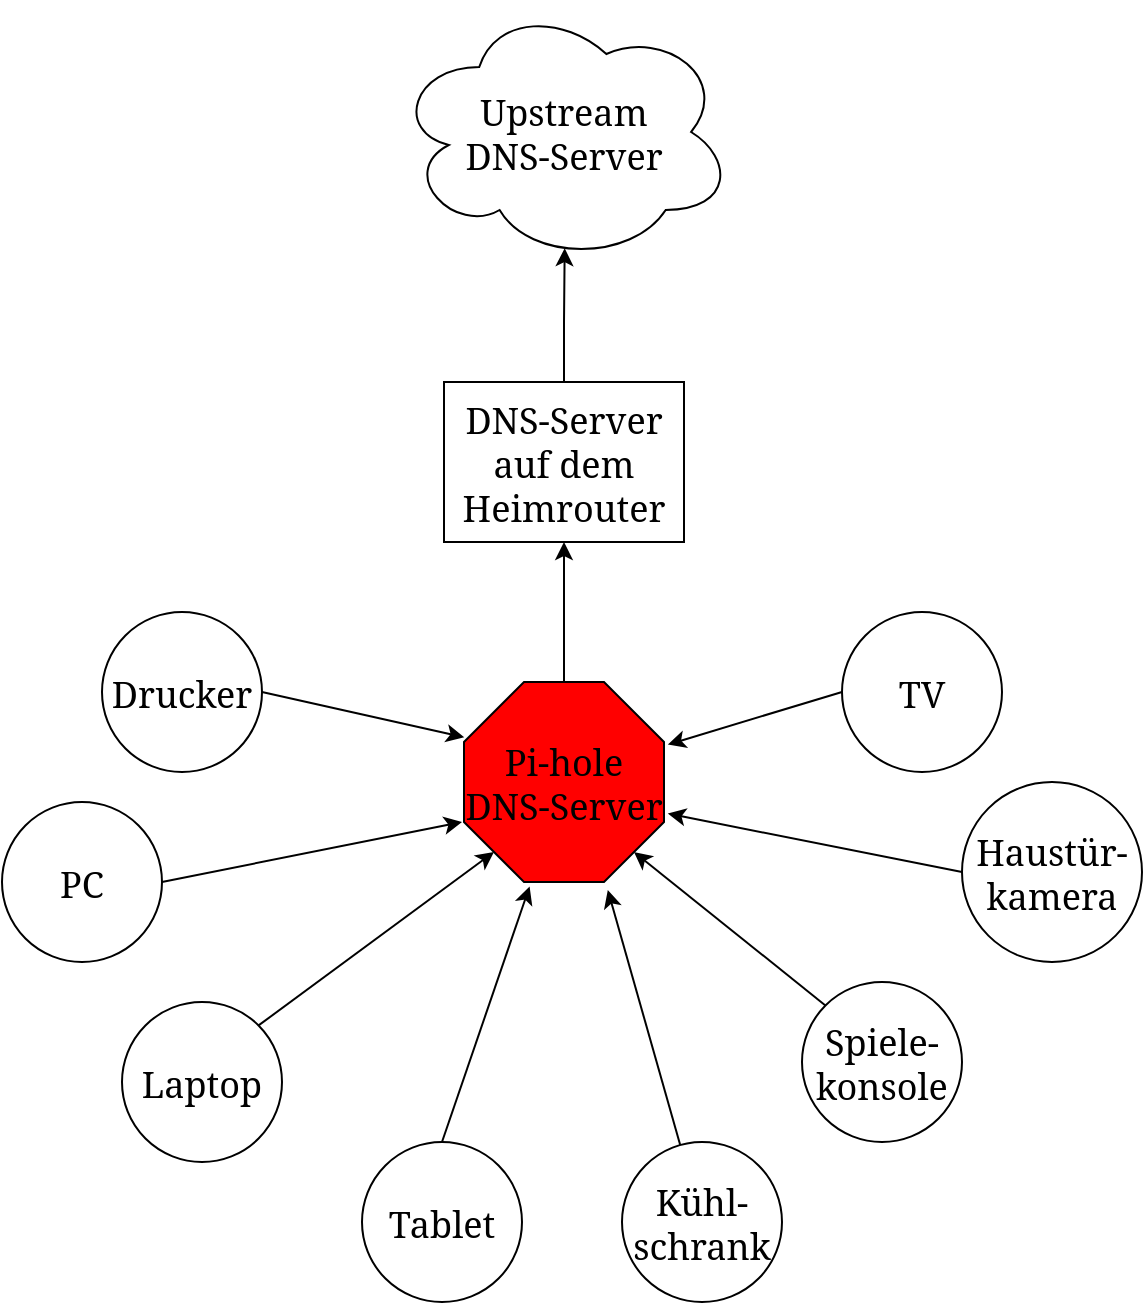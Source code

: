 <mxfile version="28.2.5">
  <diagram name="Page-1" id="55a83fd1-7818-8e21-69c5-c3457e3827bb">
    <mxGraphModel dx="805" dy="717" grid="1" gridSize="10" guides="1" tooltips="1" connect="1" arrows="1" fold="1" page="1" pageScale="1" pageWidth="1100" pageHeight="850" background="none" math="0" shadow="0">
      <root>
        <mxCell id="0" />
        <mxCell id="1" parent="0" />
        <mxCell id="OHsQAV0jZeQ9pRgXLDrz-15" value="Upstream&#xa;DNS-Server" style="ellipse;shape=cloud;labelPosition=center;verticalLabelPosition=middle;align=center;verticalAlign=middle;fontSize=18;fontFamily=Noto Serif;" parent="1" vertex="1">
          <mxGeometry x="426.25" y="120" width="169.5" height="130" as="geometry" />
        </mxCell>
        <mxCell id="OHsQAV0jZeQ9pRgXLDrz-21" value="" style="edgeStyle=orthogonalEdgeStyle;rounded=0;orthogonalLoop=1;jettySize=auto;entryX=0.5;entryY=1;entryDx=0;entryDy=0;" parent="1" source="OHsQAV0jZeQ9pRgXLDrz-16" target="OHsQAV0jZeQ9pRgXLDrz-18" edge="1">
          <mxGeometry relative="1" as="geometry" />
        </mxCell>
        <mxCell id="OHsQAV0jZeQ9pRgXLDrz-16" value="Pi-hole&#xa;DNS-Server" style="shape=mxgraph.basic.octagon2;align=center;verticalAlign=middle;dx=15;fontSize=18;labelBackgroundColor=none;fillColor=#FF0000;fontFamily=Noto Serif;" parent="1" vertex="1">
          <mxGeometry x="461" y="460" width="100" height="100" as="geometry" />
        </mxCell>
        <mxCell id="OHsQAV0jZeQ9pRgXLDrz-20" value="" style="edgeStyle=orthogonalEdgeStyle;rounded=0;orthogonalLoop=1;jettySize=auto;exitX=0.5;exitY=0;exitDx=0;exitDy=0;entryX=0.502;entryY=0.947;entryDx=0;entryDy=0;entryPerimeter=0;" parent="1" source="OHsQAV0jZeQ9pRgXLDrz-18" target="OHsQAV0jZeQ9pRgXLDrz-15" edge="1">
          <mxGeometry relative="1" as="geometry" />
        </mxCell>
        <mxCell id="OHsQAV0jZeQ9pRgXLDrz-18" value="DNS-Server&#xa;auf dem&#xa;Heimrouter" style="fontSize=18;fontFamily=Noto Serif;" parent="1" vertex="1">
          <mxGeometry x="451" y="310" width="120" height="80" as="geometry" />
        </mxCell>
        <mxCell id="OHsQAV0jZeQ9pRgXLDrz-19" value="Drucker" style="ellipse;fontSize=18;fontFamily=Noto Serif;" parent="1" vertex="1">
          <mxGeometry x="280" y="425" width="80" height="80" as="geometry" />
        </mxCell>
        <mxCell id="OHsQAV0jZeQ9pRgXLDrz-22" value="PC" style="ellipse;fontSize=18;fontFamily=Noto Serif;" parent="1" vertex="1">
          <mxGeometry x="230" y="520" width="80" height="80" as="geometry" />
        </mxCell>
        <mxCell id="OHsQAV0jZeQ9pRgXLDrz-23" value="Laptop" style="ellipse;fontSize=18;fontFamily=Noto Serif;" parent="1" vertex="1">
          <mxGeometry x="290" y="620" width="80" height="80" as="geometry" />
        </mxCell>
        <mxCell id="OHsQAV0jZeQ9pRgXLDrz-24" value="Tablet" style="ellipse;fontSize=18;fontFamily=Noto Serif;" parent="1" vertex="1">
          <mxGeometry x="410" y="690" width="80" height="80" as="geometry" />
        </mxCell>
        <mxCell id="OHsQAV0jZeQ9pRgXLDrz-25" value="Kühl-&#xa;schrank" style="ellipse;fontSize=18;fontFamily=Noto Serif;" parent="1" vertex="1">
          <mxGeometry x="540" y="690" width="80" height="80" as="geometry" />
        </mxCell>
        <mxCell id="OHsQAV0jZeQ9pRgXLDrz-26" value="Spiele-&#xa;konsole" style="ellipse;fontSize=18;fontFamily=Noto Serif;" parent="1" vertex="1">
          <mxGeometry x="630" y="610" width="80" height="80" as="geometry" />
        </mxCell>
        <mxCell id="OHsQAV0jZeQ9pRgXLDrz-27" value="TV" style="ellipse;fontSize=18;fontFamily=Noto Serif;" parent="1" vertex="1">
          <mxGeometry x="650" y="425" width="80" height="80" as="geometry" />
        </mxCell>
        <mxCell id="OHsQAV0jZeQ9pRgXLDrz-28" value="Haustür-&#xa;kamera" style="ellipse;fontSize=18;fontFamily=Noto Serif;" parent="1" vertex="1">
          <mxGeometry x="710" y="510" width="90" height="90" as="geometry" />
        </mxCell>
        <mxCell id="OHsQAV0jZeQ9pRgXLDrz-30" value="" style="edgeStyle=none;orthogonalLoop=1;jettySize=auto;rounded=0;entryX=0.001;entryY=0.276;entryDx=0;entryDy=0;entryPerimeter=0;exitX=1;exitY=0.5;exitDx=0;exitDy=0;" parent="1" source="OHsQAV0jZeQ9pRgXLDrz-19" target="OHsQAV0jZeQ9pRgXLDrz-16" edge="1">
          <mxGeometry width="100" relative="1" as="geometry">
            <mxPoint x="260" y="370" as="sourcePoint" />
            <mxPoint x="360" y="370" as="targetPoint" />
            <Array as="points" />
          </mxGeometry>
        </mxCell>
        <mxCell id="OHsQAV0jZeQ9pRgXLDrz-31" value="" style="edgeStyle=none;orthogonalLoop=1;jettySize=auto;rounded=0;exitX=1;exitY=0.5;exitDx=0;exitDy=0;" parent="1" source="OHsQAV0jZeQ9pRgXLDrz-22" edge="1">
          <mxGeometry width="100" relative="1" as="geometry">
            <mxPoint x="295.25" y="530" as="sourcePoint" />
            <mxPoint x="460" y="530" as="targetPoint" />
            <Array as="points" />
          </mxGeometry>
        </mxCell>
        <mxCell id="OHsQAV0jZeQ9pRgXLDrz-32" value="" style="edgeStyle=none;orthogonalLoop=1;jettySize=auto;rounded=0;exitX=1;exitY=0;exitDx=0;exitDy=0;entryX=0;entryY=0;entryDx=15;entryDy=85;entryPerimeter=0;" parent="1" source="OHsQAV0jZeQ9pRgXLDrz-23" target="OHsQAV0jZeQ9pRgXLDrz-16" edge="1">
          <mxGeometry width="100" relative="1" as="geometry">
            <mxPoint x="320" y="610" as="sourcePoint" />
            <mxPoint x="451" y="648" as="targetPoint" />
            <Array as="points" />
          </mxGeometry>
        </mxCell>
        <mxCell id="OHsQAV0jZeQ9pRgXLDrz-33" value="" style="edgeStyle=none;orthogonalLoop=1;jettySize=auto;rounded=0;entryX=0.328;entryY=1.022;entryDx=0;entryDy=0;entryPerimeter=0;exitX=0.5;exitY=0;exitDx=0;exitDy=0;" parent="1" source="OHsQAV0jZeQ9pRgXLDrz-24" target="OHsQAV0jZeQ9pRgXLDrz-16" edge="1">
          <mxGeometry width="100" relative="1" as="geometry">
            <mxPoint x="499" y="600" as="sourcePoint" />
            <mxPoint x="630" y="638" as="targetPoint" />
            <Array as="points" />
          </mxGeometry>
        </mxCell>
        <mxCell id="OHsQAV0jZeQ9pRgXLDrz-34" value="" style="edgeStyle=none;orthogonalLoop=1;jettySize=auto;rounded=0;entryX=0.719;entryY=1.04;entryDx=0;entryDy=0;entryPerimeter=0;" parent="1" source="OHsQAV0jZeQ9pRgXLDrz-25" target="OHsQAV0jZeQ9pRgXLDrz-16" edge="1">
          <mxGeometry width="100" relative="1" as="geometry">
            <mxPoint x="528" y="680" as="sourcePoint" />
            <mxPoint x="572" y="572" as="targetPoint" />
            <Array as="points" />
          </mxGeometry>
        </mxCell>
        <mxCell id="OHsQAV0jZeQ9pRgXLDrz-35" value="" style="edgeStyle=none;orthogonalLoop=1;jettySize=auto;rounded=0;entryX=0;entryY=0;entryDx=85;entryDy=85;entryPerimeter=0;exitX=0;exitY=0;exitDx=0;exitDy=0;" parent="1" source="OHsQAV0jZeQ9pRgXLDrz-26" target="OHsQAV0jZeQ9pRgXLDrz-16" edge="1">
          <mxGeometry width="100" relative="1" as="geometry">
            <mxPoint x="586" y="683" as="sourcePoint" />
            <mxPoint x="543" y="574" as="targetPoint" />
            <Array as="points" />
          </mxGeometry>
        </mxCell>
        <mxCell id="OHsQAV0jZeQ9pRgXLDrz-36" value="" style="edgeStyle=none;orthogonalLoop=1;jettySize=auto;rounded=0;entryX=1.019;entryY=0.658;entryDx=0;entryDy=0;entryPerimeter=0;exitX=0;exitY=0.5;exitDx=0;exitDy=0;" parent="1" source="OHsQAV0jZeQ9pRgXLDrz-28" target="OHsQAV0jZeQ9pRgXLDrz-16" edge="1">
          <mxGeometry width="100" relative="1" as="geometry">
            <mxPoint x="682" y="642" as="sourcePoint" />
            <mxPoint x="556" y="555" as="targetPoint" />
            <Array as="points" />
          </mxGeometry>
        </mxCell>
        <mxCell id="OHsQAV0jZeQ9pRgXLDrz-37" value="" style="edgeStyle=none;orthogonalLoop=1;jettySize=auto;rounded=0;entryX=1.019;entryY=0.313;entryDx=0;entryDy=0;entryPerimeter=0;exitX=0;exitY=0.5;exitDx=0;exitDy=0;" parent="1" source="OHsQAV0jZeQ9pRgXLDrz-27" target="OHsQAV0jZeQ9pRgXLDrz-16" edge="1">
          <mxGeometry width="100" relative="1" as="geometry">
            <mxPoint x="670" y="470" as="sourcePoint" />
            <mxPoint x="595.75" y="490" as="targetPoint" />
            <Array as="points" />
          </mxGeometry>
        </mxCell>
      </root>
    </mxGraphModel>
  </diagram>
</mxfile>
